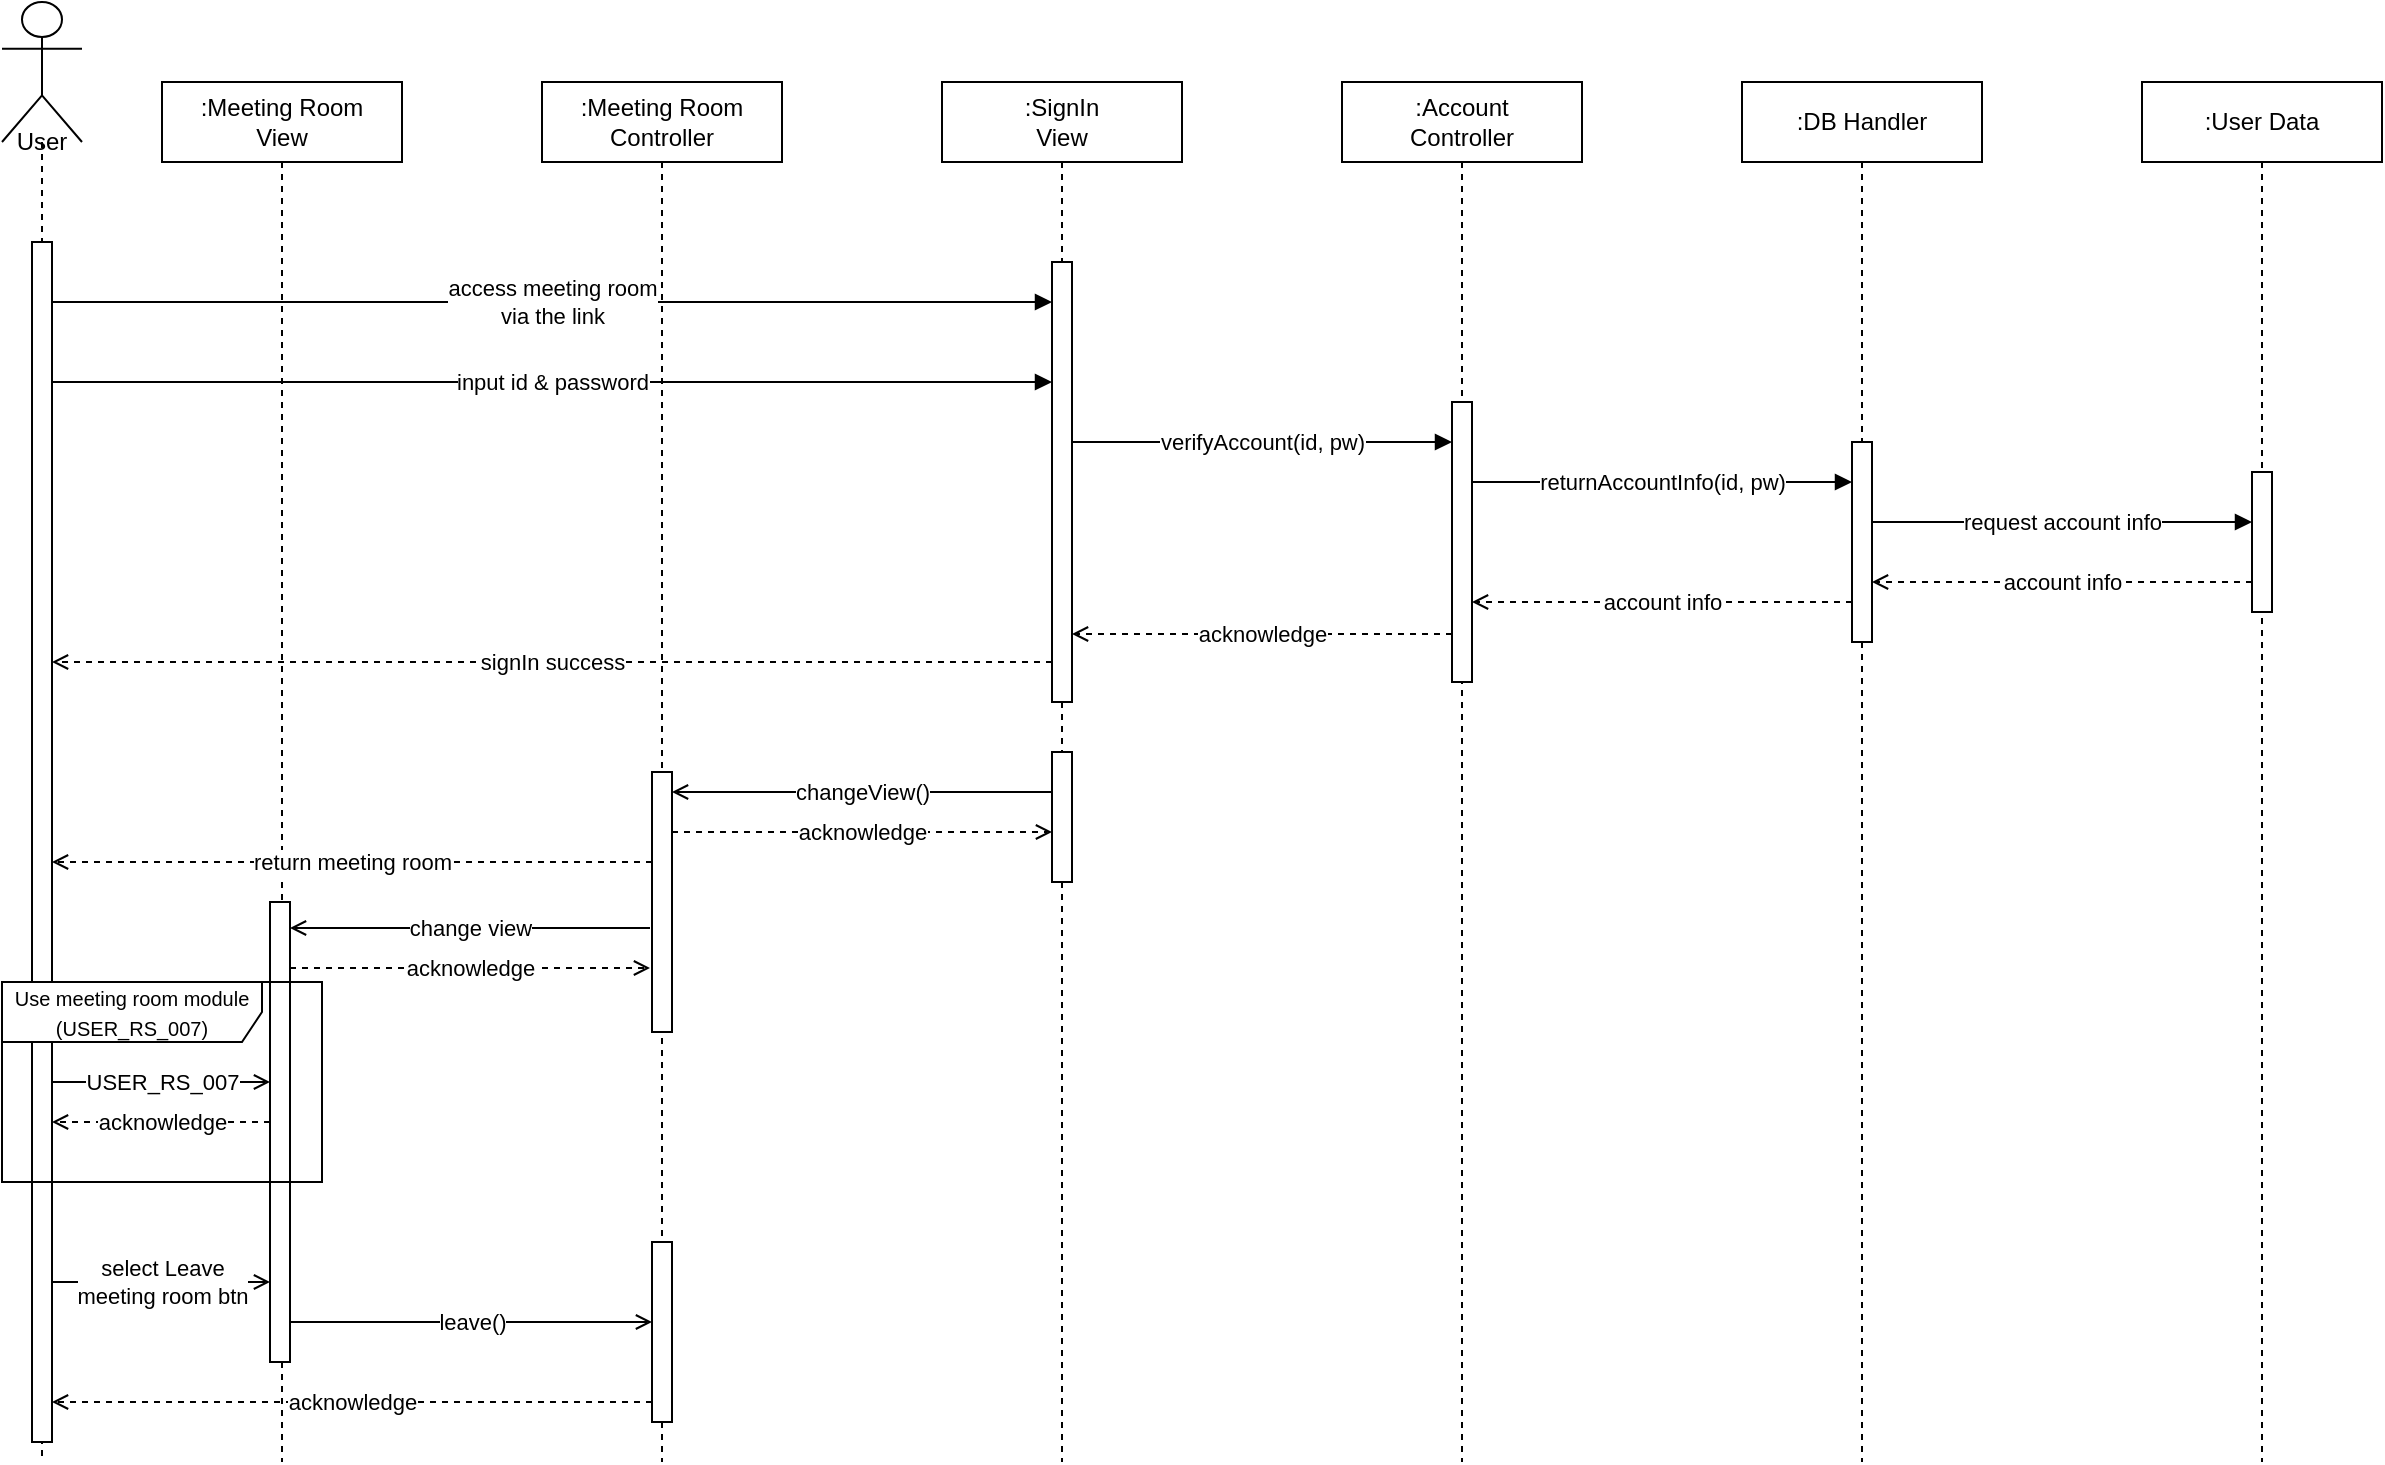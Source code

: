 <mxfile version="14.7.4" type="github">
  <diagram id="QXM7okLhdMr8AQxh6Bgx" name="Page-1">
    <mxGraphModel dx="1786" dy="764" grid="1" gridSize="10" guides="1" tooltips="1" connect="1" arrows="1" fold="1" page="1" pageScale="1" pageWidth="827" pageHeight="1169" math="0" shadow="0">
      <root>
        <mxCell id="0" />
        <mxCell id="1" parent="0" />
        <mxCell id="BiMk9_B7EX1rtoU-ykuB-52" value=":Meeting Room &lt;br&gt;View" style="shape=umlLifeline;perimeter=lifelinePerimeter;whiteSpace=wrap;html=1;container=1;collapsible=0;recursiveResize=0;outlineConnect=0;" parent="1" vertex="1">
          <mxGeometry x="170" y="100" width="120" height="690" as="geometry" />
        </mxCell>
        <mxCell id="BiMk9_B7EX1rtoU-ykuB-56" value=":Meeting Room Controller" style="shape=umlLifeline;perimeter=lifelinePerimeter;whiteSpace=wrap;html=1;container=1;collapsible=0;recursiveResize=0;outlineConnect=0;" parent="1" vertex="1">
          <mxGeometry x="360" y="100" width="120" height="690" as="geometry" />
        </mxCell>
        <mxCell id="BiMk9_B7EX1rtoU-ykuB-60" value=":SignIn&lt;br&gt;View" style="shape=umlLifeline;perimeter=lifelinePerimeter;whiteSpace=wrap;html=1;container=1;collapsible=0;recursiveResize=0;outlineConnect=0;" parent="1" vertex="1">
          <mxGeometry x="560" y="100" width="120" height="690" as="geometry" />
        </mxCell>
        <mxCell id="BiMk9_B7EX1rtoU-ykuB-64" value="" style="shape=umlLifeline;participant=umlActor;perimeter=lifelinePerimeter;whiteSpace=wrap;html=1;container=1;collapsible=0;recursiveResize=0;verticalAlign=top;spacingTop=36;outlineConnect=0;size=70;" parent="1" vertex="1">
          <mxGeometry x="90" y="60" width="40" height="730" as="geometry" />
        </mxCell>
        <mxCell id="BiMk9_B7EX1rtoU-ykuB-65" value="" style="html=1;points=[];perimeter=orthogonalPerimeter;" parent="BiMk9_B7EX1rtoU-ykuB-64" vertex="1">
          <mxGeometry x="15" y="120" width="10" height="600" as="geometry" />
        </mxCell>
        <mxCell id="BiMk9_B7EX1rtoU-ykuB-66" value="User" style="text;html=1;strokeColor=none;fillColor=none;align=center;verticalAlign=middle;whiteSpace=wrap;rounded=0;" parent="BiMk9_B7EX1rtoU-ykuB-64" vertex="1">
          <mxGeometry y="60" width="40" height="20" as="geometry" />
        </mxCell>
        <mxCell id="BiMk9_B7EX1rtoU-ykuB-78" value=":DB Handler" style="shape=umlLifeline;perimeter=lifelinePerimeter;whiteSpace=wrap;html=1;container=1;collapsible=0;recursiveResize=0;outlineConnect=0;" parent="1" vertex="1">
          <mxGeometry x="960" y="100" width="120" height="690" as="geometry" />
        </mxCell>
        <mxCell id="BiMk9_B7EX1rtoU-ykuB-92" value=":Account&lt;br&gt;Controller" style="shape=umlLifeline;perimeter=lifelinePerimeter;whiteSpace=wrap;html=1;container=1;collapsible=0;recursiveResize=0;outlineConnect=0;" parent="1" vertex="1">
          <mxGeometry x="760" y="100" width="120" height="690" as="geometry" />
        </mxCell>
        <mxCell id="b4w5KYIhBNjsbUTUgyb7-11" value="verifyAccount(id, pw)" style="edgeStyle=orthogonalEdgeStyle;rounded=0;orthogonalLoop=1;jettySize=auto;html=1;endArrow=block;endFill=1;" parent="1" source="b4w5KYIhBNjsbUTUgyb7-8" target="j7rCs0lyY-aWD0qcUl4s-14" edge="1">
          <mxGeometry relative="1" as="geometry">
            <Array as="points">
              <mxPoint x="720" y="280" />
              <mxPoint x="720" y="280" />
            </Array>
          </mxGeometry>
        </mxCell>
        <mxCell id="j7rCs0lyY-aWD0qcUl4s-20" value="changeView()" style="edgeStyle=orthogonalEdgeStyle;rounded=0;orthogonalLoop=1;jettySize=auto;html=1;endArrow=open;endFill=0;" parent="1" source="j7rCs0lyY-aWD0qcUl4s-25" target="j7rCs0lyY-aWD0qcUl4s-10" edge="1">
          <mxGeometry relative="1" as="geometry">
            <Array as="points">
              <mxPoint x="570" y="455" />
              <mxPoint x="570" y="455" />
            </Array>
          </mxGeometry>
        </mxCell>
        <mxCell id="b4w5KYIhBNjsbUTUgyb7-8" value="" style="html=1;points=[];perimeter=orthogonalPerimeter;" parent="1" vertex="1">
          <mxGeometry x="615" y="190" width="10" height="220" as="geometry" />
        </mxCell>
        <mxCell id="j7rCs0lyY-aWD0qcUl4s-16" value="request account info" style="edgeStyle=orthogonalEdgeStyle;rounded=0;orthogonalLoop=1;jettySize=auto;html=1;endArrow=block;endFill=1;" parent="1" source="b4w5KYIhBNjsbUTUgyb7-10" target="b4w5KYIhBNjsbUTUgyb7-13" edge="1">
          <mxGeometry relative="1" as="geometry">
            <Array as="points">
              <mxPoint x="1120" y="320" />
              <mxPoint x="1120" y="320" />
            </Array>
          </mxGeometry>
        </mxCell>
        <mxCell id="j7rCs0lyY-aWD0qcUl4s-18" value="account info" style="edgeStyle=orthogonalEdgeStyle;rounded=0;orthogonalLoop=1;jettySize=auto;html=1;endArrow=open;endFill=0;dashed=1;" parent="1" source="b4w5KYIhBNjsbUTUgyb7-10" target="j7rCs0lyY-aWD0qcUl4s-14" edge="1">
          <mxGeometry relative="1" as="geometry">
            <Array as="points">
              <mxPoint x="880" y="360" />
              <mxPoint x="880" y="360" />
            </Array>
          </mxGeometry>
        </mxCell>
        <mxCell id="b4w5KYIhBNjsbUTUgyb7-10" value="" style="html=1;points=[];perimeter=orthogonalPerimeter;" parent="1" vertex="1">
          <mxGeometry x="1015" y="280" width="10" height="100" as="geometry" />
        </mxCell>
        <mxCell id="b4w5KYIhBNjsbUTUgyb7-12" value=":User Data" style="shape=umlLifeline;perimeter=lifelinePerimeter;whiteSpace=wrap;html=1;container=1;collapsible=0;recursiveResize=0;outlineConnect=0;" parent="1" vertex="1">
          <mxGeometry x="1160" y="100" width="120" height="690" as="geometry" />
        </mxCell>
        <mxCell id="j7rCs0lyY-aWD0qcUl4s-17" value="account info" style="edgeStyle=orthogonalEdgeStyle;rounded=0;orthogonalLoop=1;jettySize=auto;html=1;endArrow=open;endFill=0;dashed=1;" parent="1" source="b4w5KYIhBNjsbUTUgyb7-13" target="b4w5KYIhBNjsbUTUgyb7-10" edge="1">
          <mxGeometry relative="1" as="geometry">
            <Array as="points">
              <mxPoint x="1120" y="350" />
              <mxPoint x="1120" y="350" />
            </Array>
          </mxGeometry>
        </mxCell>
        <mxCell id="b4w5KYIhBNjsbUTUgyb7-13" value="" style="html=1;points=[];perimeter=orthogonalPerimeter;" parent="1" vertex="1">
          <mxGeometry x="1215" y="295" width="10" height="70" as="geometry" />
        </mxCell>
        <mxCell id="j7rCs0lyY-aWD0qcUl4s-22" value="change view" style="edgeStyle=orthogonalEdgeStyle;rounded=0;orthogonalLoop=1;jettySize=auto;html=1;endArrow=open;endFill=0;" parent="1" target="j7rCs0lyY-aWD0qcUl4s-21" edge="1">
          <mxGeometry relative="1" as="geometry">
            <mxPoint x="414" y="523" as="sourcePoint" />
            <Array as="points">
              <mxPoint x="319" y="523" />
              <mxPoint x="319" y="523" />
            </Array>
          </mxGeometry>
        </mxCell>
        <mxCell id="j7rCs0lyY-aWD0qcUl4s-23" value="acknowledge" style="edgeStyle=orthogonalEdgeStyle;rounded=0;orthogonalLoop=1;jettySize=auto;html=1;endArrow=open;endFill=0;dashed=1;" parent="1" source="j7rCs0lyY-aWD0qcUl4s-10" target="j7rCs0lyY-aWD0qcUl4s-25" edge="1">
          <mxGeometry relative="1" as="geometry">
            <Array as="points">
              <mxPoint x="570" y="475" />
              <mxPoint x="570" y="475" />
            </Array>
          </mxGeometry>
        </mxCell>
        <mxCell id="j7rCs0lyY-aWD0qcUl4s-24" value="return meeting room" style="edgeStyle=orthogonalEdgeStyle;rounded=0;orthogonalLoop=1;jettySize=auto;html=1;endArrow=open;endFill=0;dashed=1;" parent="1" source="j7rCs0lyY-aWD0qcUl4s-10" target="BiMk9_B7EX1rtoU-ykuB-65" edge="1">
          <mxGeometry relative="1" as="geometry">
            <mxPoint x="115" y="605" as="targetPoint" />
            <Array as="points">
              <mxPoint x="270" y="490" />
              <mxPoint x="270" y="490" />
            </Array>
          </mxGeometry>
        </mxCell>
        <mxCell id="j7rCs0lyY-aWD0qcUl4s-10" value="" style="html=1;points=[];perimeter=orthogonalPerimeter;" parent="1" vertex="1">
          <mxGeometry x="415" y="445" width="10" height="130" as="geometry" />
        </mxCell>
        <mxCell id="j7rCs0lyY-aWD0qcUl4s-12" value="access meeting room&lt;br&gt;via the link" style="edgeStyle=orthogonalEdgeStyle;rounded=0;orthogonalLoop=1;jettySize=auto;html=1;endArrow=block;endFill=1;" parent="1" source="BiMk9_B7EX1rtoU-ykuB-65" target="b4w5KYIhBNjsbUTUgyb7-8" edge="1">
          <mxGeometry relative="1" as="geometry">
            <Array as="points">
              <mxPoint x="460" y="210" />
              <mxPoint x="460" y="210" />
            </Array>
          </mxGeometry>
        </mxCell>
        <mxCell id="j7rCs0lyY-aWD0qcUl4s-13" value="input id &amp;amp; password" style="edgeStyle=orthogonalEdgeStyle;rounded=0;orthogonalLoop=1;jettySize=auto;html=1;endArrow=block;endFill=1;" parent="1" source="BiMk9_B7EX1rtoU-ykuB-65" target="b4w5KYIhBNjsbUTUgyb7-8" edge="1">
          <mxGeometry relative="1" as="geometry">
            <Array as="points">
              <mxPoint x="480" y="250" />
              <mxPoint x="480" y="250" />
            </Array>
          </mxGeometry>
        </mxCell>
        <mxCell id="j7rCs0lyY-aWD0qcUl4s-15" value="returnAccountInfo(id, pw)" style="edgeStyle=orthogonalEdgeStyle;rounded=0;orthogonalLoop=1;jettySize=auto;html=1;endArrow=block;endFill=1;" parent="1" source="j7rCs0lyY-aWD0qcUl4s-14" target="b4w5KYIhBNjsbUTUgyb7-10" edge="1">
          <mxGeometry relative="1" as="geometry">
            <Array as="points">
              <mxPoint x="920" y="300" />
              <mxPoint x="920" y="300" />
            </Array>
          </mxGeometry>
        </mxCell>
        <mxCell id="j7rCs0lyY-aWD0qcUl4s-19" value="signIn success" style="edgeStyle=orthogonalEdgeStyle;rounded=0;orthogonalLoop=1;jettySize=auto;html=1;endArrow=open;endFill=0;dashed=1;" parent="1" source="b4w5KYIhBNjsbUTUgyb7-8" target="BiMk9_B7EX1rtoU-ykuB-65" edge="1">
          <mxGeometry relative="1" as="geometry">
            <Array as="points">
              <mxPoint x="370" y="390" />
              <mxPoint x="370" y="390" />
            </Array>
          </mxGeometry>
        </mxCell>
        <mxCell id="j7rCs0lyY-aWD0qcUl4s-26" value="acknowledge" style="edgeStyle=orthogonalEdgeStyle;rounded=0;orthogonalLoop=1;jettySize=auto;html=1;dashed=1;endArrow=open;endFill=0;" parent="1" edge="1">
          <mxGeometry relative="1" as="geometry">
            <mxPoint x="815" y="376" as="sourcePoint" />
            <mxPoint x="625" y="376" as="targetPoint" />
            <Array as="points">
              <mxPoint x="720" y="376" />
              <mxPoint x="720" y="376" />
            </Array>
          </mxGeometry>
        </mxCell>
        <mxCell id="j7rCs0lyY-aWD0qcUl4s-14" value="" style="html=1;points=[];perimeter=orthogonalPerimeter;" parent="1" vertex="1">
          <mxGeometry x="815" y="260" width="10" height="140" as="geometry" />
        </mxCell>
        <mxCell id="j7rCs0lyY-aWD0qcUl4s-27" value="acknowledge" style="edgeStyle=orthogonalEdgeStyle;rounded=0;orthogonalLoop=1;jettySize=auto;html=1;dashed=1;endArrow=open;endFill=0;" parent="1" source="j7rCs0lyY-aWD0qcUl4s-21" edge="1">
          <mxGeometry relative="1" as="geometry">
            <mxPoint x="414" y="543" as="targetPoint" />
            <Array as="points">
              <mxPoint x="279" y="543" />
              <mxPoint x="279" y="543" />
            </Array>
          </mxGeometry>
        </mxCell>
        <mxCell id="j7rCs0lyY-aWD0qcUl4s-2" value="acknowledge" style="edgeStyle=orthogonalEdgeStyle;rounded=0;orthogonalLoop=1;jettySize=auto;html=1;endArrow=open;endFill=0;dashed=1;" edge="1" parent="1" source="j7rCs0lyY-aWD0qcUl4s-21" target="BiMk9_B7EX1rtoU-ykuB-65">
          <mxGeometry relative="1" as="geometry">
            <Array as="points">
              <mxPoint x="200" y="620" />
              <mxPoint x="200" y="620" />
            </Array>
          </mxGeometry>
        </mxCell>
        <mxCell id="j7rCs0lyY-aWD0qcUl4s-8" value="leave()" style="edgeStyle=orthogonalEdgeStyle;rounded=0;orthogonalLoop=1;jettySize=auto;html=1;endArrow=open;endFill=0;" edge="1" parent="1" source="j7rCs0lyY-aWD0qcUl4s-21" target="j7rCs0lyY-aWD0qcUl4s-4">
          <mxGeometry relative="1" as="geometry">
            <Array as="points">
              <mxPoint x="280" y="720" />
              <mxPoint x="280" y="720" />
            </Array>
          </mxGeometry>
        </mxCell>
        <mxCell id="j7rCs0lyY-aWD0qcUl4s-21" value="" style="html=1;points=[];perimeter=orthogonalPerimeter;" parent="1" vertex="1">
          <mxGeometry x="224" y="510" width="10" height="230" as="geometry" />
        </mxCell>
        <mxCell id="j7rCs0lyY-aWD0qcUl4s-25" value="" style="html=1;points=[];perimeter=orthogonalPerimeter;" parent="1" vertex="1">
          <mxGeometry x="615" y="435" width="10" height="65" as="geometry" />
        </mxCell>
        <mxCell id="j7rCs0lyY-aWD0qcUl4s-29" value="USER_RS_007" style="edgeStyle=orthogonalEdgeStyle;rounded=0;orthogonalLoop=1;jettySize=auto;html=1;endArrow=open;endFill=0;" parent="1" source="BiMk9_B7EX1rtoU-ykuB-65" target="j7rCs0lyY-aWD0qcUl4s-21" edge="1">
          <mxGeometry relative="1" as="geometry">
            <Array as="points">
              <mxPoint x="170" y="600" />
              <mxPoint x="170" y="600" />
            </Array>
          </mxGeometry>
        </mxCell>
        <mxCell id="j7rCs0lyY-aWD0qcUl4s-3" value="select Leave &lt;br&gt;meeting room btn" style="edgeStyle=orthogonalEdgeStyle;rounded=0;orthogonalLoop=1;jettySize=auto;html=1;endArrow=open;endFill=0;" edge="1" parent="1" source="BiMk9_B7EX1rtoU-ykuB-65" target="j7rCs0lyY-aWD0qcUl4s-21">
          <mxGeometry relative="1" as="geometry">
            <Array as="points">
              <mxPoint x="150" y="700" />
              <mxPoint x="150" y="700" />
            </Array>
          </mxGeometry>
        </mxCell>
        <mxCell id="j7rCs0lyY-aWD0qcUl4s-11" value="acknowledge" style="edgeStyle=orthogonalEdgeStyle;rounded=0;orthogonalLoop=1;jettySize=auto;html=1;endArrow=open;endFill=0;dashed=1;" edge="1" parent="1" source="j7rCs0lyY-aWD0qcUl4s-4" target="BiMk9_B7EX1rtoU-ykuB-65">
          <mxGeometry relative="1" as="geometry">
            <Array as="points">
              <mxPoint x="260" y="760" />
              <mxPoint x="260" y="760" />
            </Array>
          </mxGeometry>
        </mxCell>
        <mxCell id="j7rCs0lyY-aWD0qcUl4s-4" value="" style="html=1;points=[];perimeter=orthogonalPerimeter;" vertex="1" parent="1">
          <mxGeometry x="415" y="680" width="10" height="90" as="geometry" />
        </mxCell>
        <mxCell id="j7rCs0lyY-aWD0qcUl4s-1" value="&lt;font style=&quot;font-size: 10px&quot;&gt;Use meeting room module&lt;br&gt;(USER_RS_007)&lt;br&gt;&lt;/font&gt;" style="shape=umlFrame;whiteSpace=wrap;html=1;width=130;height=30;" vertex="1" parent="1">
          <mxGeometry x="90" y="550" width="160" height="100" as="geometry" />
        </mxCell>
      </root>
    </mxGraphModel>
  </diagram>
</mxfile>
